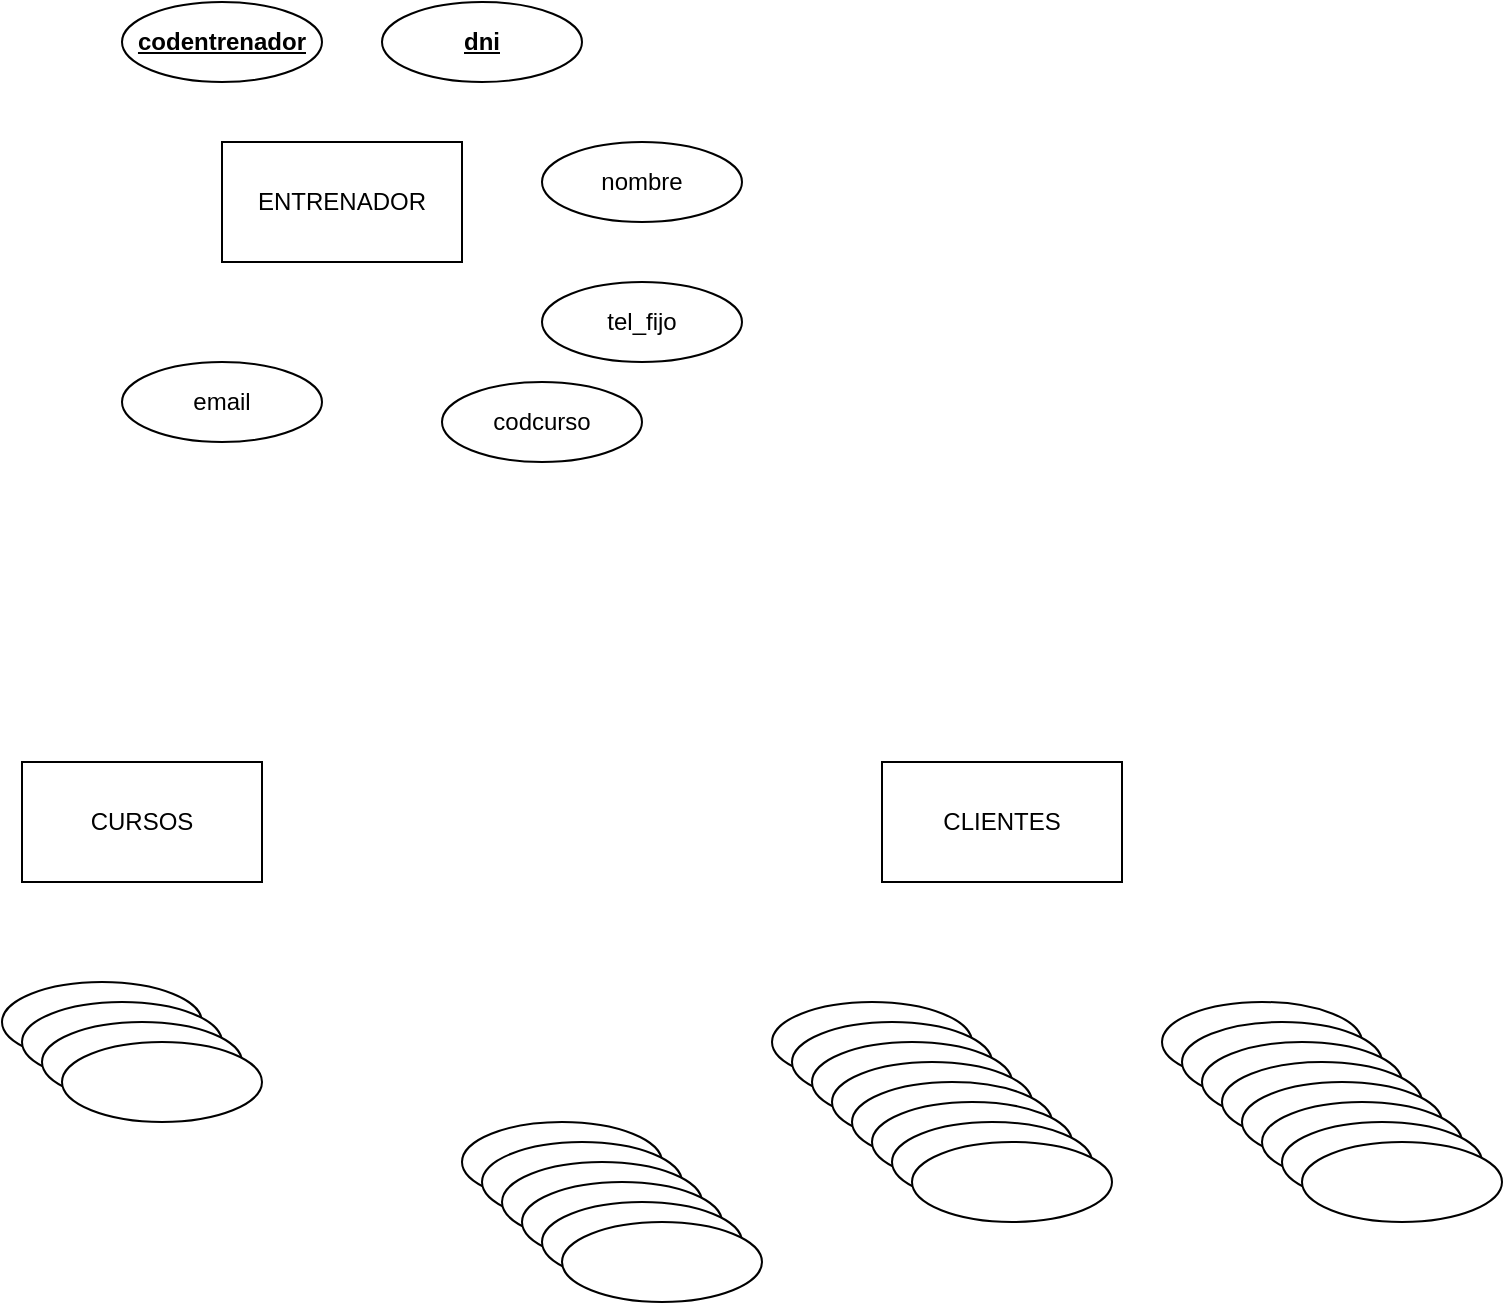 <mxfile version="21.2.3" type="github">
  <diagram name="Page-1" id="aFlcmsHGE13Q4VAD2MSZ">
    <mxGraphModel dx="1081" dy="725" grid="1" gridSize="10" guides="1" tooltips="1" connect="1" arrows="1" fold="1" page="1" pageScale="1" pageWidth="850" pageHeight="1100" math="0" shadow="0">
      <root>
        <mxCell id="0" />
        <mxCell id="1" parent="0" />
        <mxCell id="JOHRK77XorqaOlhDgyeb-2" value="&lt;div&gt;CLIENTES&lt;/div&gt;" style="rounded=0;whiteSpace=wrap;html=1;" parent="1" vertex="1">
          <mxGeometry x="480" y="460" width="120" height="60" as="geometry" />
        </mxCell>
        <mxCell id="JOHRK77XorqaOlhDgyeb-3" value="ENTRENADOR" style="rounded=0;whiteSpace=wrap;html=1;" parent="1" vertex="1">
          <mxGeometry x="150" y="150" width="120" height="60" as="geometry" />
        </mxCell>
        <mxCell id="JOHRK77XorqaOlhDgyeb-5" value="CURSOS" style="whiteSpace=wrap;html=1;" parent="1" vertex="1">
          <mxGeometry x="50" y="460" width="120" height="60" as="geometry" />
        </mxCell>
        <mxCell id="JOHRK77XorqaOlhDgyeb-8" value="" style="ellipse;whiteSpace=wrap;html=1;" parent="1" vertex="1">
          <mxGeometry x="270" y="640" width="100" height="40" as="geometry" />
        </mxCell>
        <mxCell id="JOHRK77XorqaOlhDgyeb-9" value="nombre" style="ellipse;whiteSpace=wrap;html=1;" parent="1" vertex="1">
          <mxGeometry x="310" y="150" width="100" height="40" as="geometry" />
        </mxCell>
        <mxCell id="JOHRK77XorqaOlhDgyeb-10" value="&lt;u&gt;&lt;span&gt;dni&lt;/span&gt;&lt;/u&gt;" style="ellipse;whiteSpace=wrap;html=1;fontStyle=1" parent="1" vertex="1">
          <mxGeometry x="230" y="80" width="100" height="40" as="geometry" />
        </mxCell>
        <mxCell id="CqbCbA0BcGecOo9J1HXa-1" value="" style="ellipse;whiteSpace=wrap;html=1;" vertex="1" parent="1">
          <mxGeometry x="280" y="650" width="100" height="40" as="geometry" />
        </mxCell>
        <mxCell id="CqbCbA0BcGecOo9J1HXa-2" value="" style="ellipse;whiteSpace=wrap;html=1;" vertex="1" parent="1">
          <mxGeometry x="290" y="660" width="100" height="40" as="geometry" />
        </mxCell>
        <mxCell id="CqbCbA0BcGecOo9J1HXa-3" value="" style="ellipse;whiteSpace=wrap;html=1;" vertex="1" parent="1">
          <mxGeometry x="300" y="670" width="100" height="40" as="geometry" />
        </mxCell>
        <mxCell id="CqbCbA0BcGecOo9J1HXa-4" value="" style="ellipse;whiteSpace=wrap;html=1;" vertex="1" parent="1">
          <mxGeometry x="310" y="680" width="100" height="40" as="geometry" />
        </mxCell>
        <mxCell id="CqbCbA0BcGecOo9J1HXa-5" value="" style="ellipse;whiteSpace=wrap;html=1;" vertex="1" parent="1">
          <mxGeometry x="320" y="690" width="100" height="40" as="geometry" />
        </mxCell>
        <mxCell id="CqbCbA0BcGecOo9J1HXa-6" value="" style="ellipse;whiteSpace=wrap;html=1;" vertex="1" parent="1">
          <mxGeometry x="40" y="570" width="100" height="40" as="geometry" />
        </mxCell>
        <mxCell id="CqbCbA0BcGecOo9J1HXa-7" value="" style="ellipse;whiteSpace=wrap;html=1;" vertex="1" parent="1">
          <mxGeometry x="620" y="580" width="100" height="40" as="geometry" />
        </mxCell>
        <mxCell id="CqbCbA0BcGecOo9J1HXa-8" value="" style="ellipse;whiteSpace=wrap;html=1;" vertex="1" parent="1">
          <mxGeometry x="425" y="580" width="100" height="40" as="geometry" />
        </mxCell>
        <mxCell id="CqbCbA0BcGecOo9J1HXa-9" value="" style="ellipse;whiteSpace=wrap;html=1;" vertex="1" parent="1">
          <mxGeometry x="50" y="580" width="100" height="40" as="geometry" />
        </mxCell>
        <mxCell id="CqbCbA0BcGecOo9J1HXa-10" value="" style="ellipse;whiteSpace=wrap;html=1;" vertex="1" parent="1">
          <mxGeometry x="60" y="590" width="100" height="40" as="geometry" />
        </mxCell>
        <mxCell id="CqbCbA0BcGecOo9J1HXa-11" value="" style="ellipse;whiteSpace=wrap;html=1;" vertex="1" parent="1">
          <mxGeometry x="70" y="600" width="100" height="40" as="geometry" />
        </mxCell>
        <mxCell id="CqbCbA0BcGecOo9J1HXa-12" value="email" style="ellipse;whiteSpace=wrap;html=1;" vertex="1" parent="1">
          <mxGeometry x="100" y="260" width="100" height="40" as="geometry" />
        </mxCell>
        <mxCell id="CqbCbA0BcGecOo9J1HXa-13" value="codcurso" style="ellipse;whiteSpace=wrap;html=1;" vertex="1" parent="1">
          <mxGeometry x="260" y="270" width="100" height="40" as="geometry" />
        </mxCell>
        <mxCell id="CqbCbA0BcGecOo9J1HXa-14" value="tel_fijo" style="ellipse;whiteSpace=wrap;html=1;" vertex="1" parent="1">
          <mxGeometry x="310" y="220" width="100" height="40" as="geometry" />
        </mxCell>
        <mxCell id="CqbCbA0BcGecOo9J1HXa-15" value="&lt;b&gt;codentrenador&lt;/b&gt;" style="ellipse;whiteSpace=wrap;html=1;fontStyle=4" vertex="1" parent="1">
          <mxGeometry x="100" y="80" width="100" height="40" as="geometry" />
        </mxCell>
        <mxCell id="CqbCbA0BcGecOo9J1HXa-16" value="" style="ellipse;whiteSpace=wrap;html=1;" vertex="1" parent="1">
          <mxGeometry x="435" y="590" width="100" height="40" as="geometry" />
        </mxCell>
        <mxCell id="CqbCbA0BcGecOo9J1HXa-17" value="" style="ellipse;whiteSpace=wrap;html=1;" vertex="1" parent="1">
          <mxGeometry x="445" y="600" width="100" height="40" as="geometry" />
        </mxCell>
        <mxCell id="CqbCbA0BcGecOo9J1HXa-18" value="" style="ellipse;whiteSpace=wrap;html=1;" vertex="1" parent="1">
          <mxGeometry x="455" y="610" width="100" height="40" as="geometry" />
        </mxCell>
        <mxCell id="CqbCbA0BcGecOo9J1HXa-19" value="" style="ellipse;whiteSpace=wrap;html=1;" vertex="1" parent="1">
          <mxGeometry x="465" y="620" width="100" height="40" as="geometry" />
        </mxCell>
        <mxCell id="CqbCbA0BcGecOo9J1HXa-20" value="" style="ellipse;whiteSpace=wrap;html=1;" vertex="1" parent="1">
          <mxGeometry x="475" y="630" width="100" height="40" as="geometry" />
        </mxCell>
        <mxCell id="CqbCbA0BcGecOo9J1HXa-21" value="" style="ellipse;whiteSpace=wrap;html=1;" vertex="1" parent="1">
          <mxGeometry x="485" y="640" width="100" height="40" as="geometry" />
        </mxCell>
        <mxCell id="CqbCbA0BcGecOo9J1HXa-22" value="" style="ellipse;whiteSpace=wrap;html=1;" vertex="1" parent="1">
          <mxGeometry x="495" y="650" width="100" height="40" as="geometry" />
        </mxCell>
        <mxCell id="CqbCbA0BcGecOo9J1HXa-23" value="" style="ellipse;whiteSpace=wrap;html=1;" vertex="1" parent="1">
          <mxGeometry x="630" y="590" width="100" height="40" as="geometry" />
        </mxCell>
        <mxCell id="CqbCbA0BcGecOo9J1HXa-24" value="" style="ellipse;whiteSpace=wrap;html=1;" vertex="1" parent="1">
          <mxGeometry x="640" y="600" width="100" height="40" as="geometry" />
        </mxCell>
        <mxCell id="CqbCbA0BcGecOo9J1HXa-25" value="" style="ellipse;whiteSpace=wrap;html=1;" vertex="1" parent="1">
          <mxGeometry x="650" y="610" width="100" height="40" as="geometry" />
        </mxCell>
        <mxCell id="CqbCbA0BcGecOo9J1HXa-26" value="" style="ellipse;whiteSpace=wrap;html=1;" vertex="1" parent="1">
          <mxGeometry x="660" y="620" width="100" height="40" as="geometry" />
        </mxCell>
        <mxCell id="CqbCbA0BcGecOo9J1HXa-27" value="" style="ellipse;whiteSpace=wrap;html=1;" vertex="1" parent="1">
          <mxGeometry x="670" y="630" width="100" height="40" as="geometry" />
        </mxCell>
        <mxCell id="CqbCbA0BcGecOo9J1HXa-28" value="" style="ellipse;whiteSpace=wrap;html=1;" vertex="1" parent="1">
          <mxGeometry x="680" y="640" width="100" height="40" as="geometry" />
        </mxCell>
        <mxCell id="CqbCbA0BcGecOo9J1HXa-29" value="" style="ellipse;whiteSpace=wrap;html=1;" vertex="1" parent="1">
          <mxGeometry x="690" y="650" width="100" height="40" as="geometry" />
        </mxCell>
      </root>
    </mxGraphModel>
  </diagram>
</mxfile>
